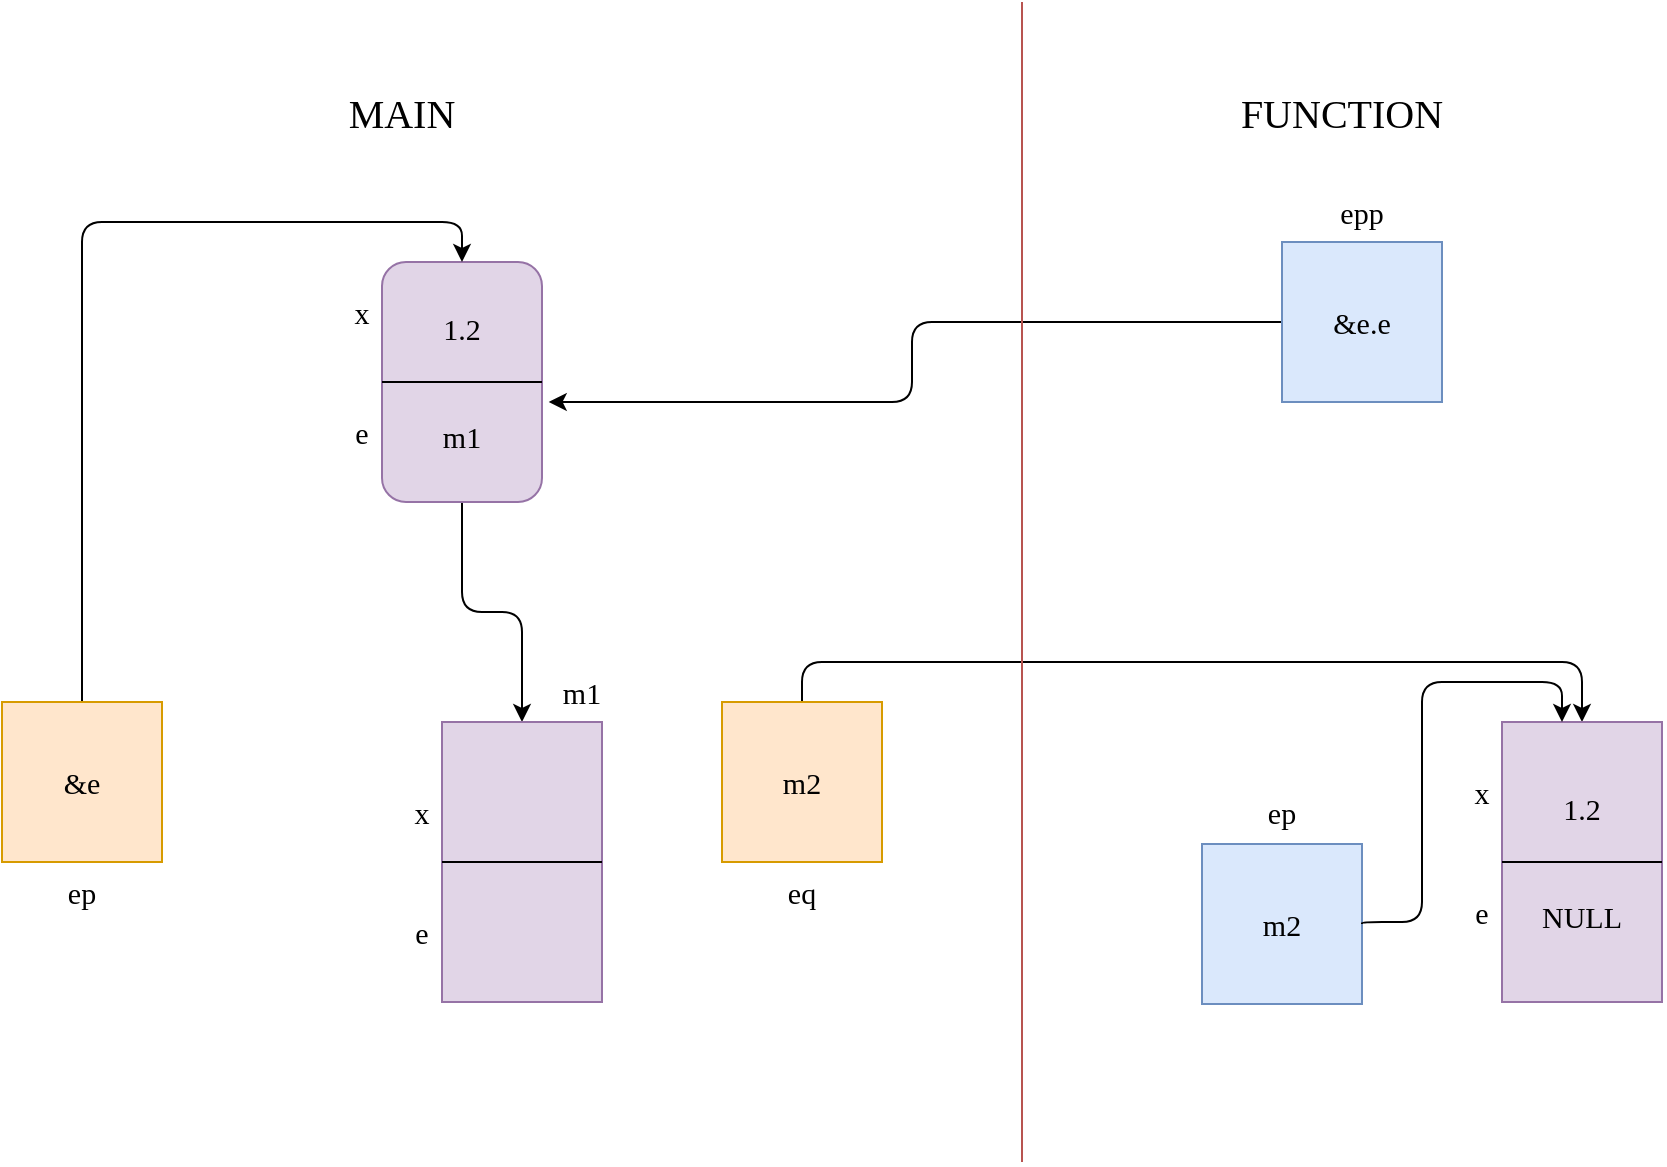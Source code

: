 <mxfile version="16.3.0" type="github">
  <diagram id="u4Vl3C-f084-R6Kv2Fyf" name="Page-1">
    <mxGraphModel dx="2487" dy="748" grid="1" gridSize="10" guides="1" tooltips="1" connect="1" arrows="1" fold="1" page="1" pageScale="1" pageWidth="1169" pageHeight="827" math="0" shadow="0">
      <root>
        <mxCell id="0" />
        <mxCell id="1" parent="0" />
        <mxCell id="aHqvoeCw4b35DwsL77ik-18" style="edgeStyle=orthogonalEdgeStyle;rounded=1;orthogonalLoop=1;jettySize=auto;html=1;exitX=0.5;exitY=1;exitDx=0;exitDy=0;entryX=0.5;entryY=0;entryDx=0;entryDy=0;fontFamily=Times New Roman;fontSize=15;" edge="1" parent="1" source="aHqvoeCw4b35DwsL77ik-1" target="aHqvoeCw4b35DwsL77ik-9">
          <mxGeometry relative="1" as="geometry">
            <Array as="points">
              <mxPoint x="-520" y="325" />
              <mxPoint x="-490" y="325" />
            </Array>
          </mxGeometry>
        </mxCell>
        <mxCell id="aHqvoeCw4b35DwsL77ik-1" value="&lt;font style=&quot;font-size: 15px&quot; face=&quot;Times New Roman&quot;&gt;1.2&lt;br&gt;&lt;br&gt;&lt;br&gt;m1&lt;/font&gt;" style="rounded=1;whiteSpace=wrap;html=1;fillColor=#e1d5e7;strokeColor=#9673a6;" vertex="1" parent="1">
          <mxGeometry x="-560" y="150" width="80" height="120" as="geometry" />
        </mxCell>
        <mxCell id="aHqvoeCw4b35DwsL77ik-6" value="" style="endArrow=none;html=1;rounded=0;entryX=1;entryY=0.5;entryDx=0;entryDy=0;exitX=0;exitY=0.5;exitDx=0;exitDy=0;" edge="1" parent="1" source="aHqvoeCw4b35DwsL77ik-1" target="aHqvoeCw4b35DwsL77ik-1">
          <mxGeometry width="50" height="50" relative="1" as="geometry">
            <mxPoint x="-530" y="240" as="sourcePoint" />
            <mxPoint x="-480" y="190" as="targetPoint" />
          </mxGeometry>
        </mxCell>
        <mxCell id="aHqvoeCw4b35DwsL77ik-19" style="edgeStyle=orthogonalEdgeStyle;orthogonalLoop=1;jettySize=auto;html=1;exitX=0.5;exitY=0;exitDx=0;exitDy=0;entryX=0.5;entryY=0;entryDx=0;entryDy=0;fontFamily=Times New Roman;fontSize=15;rounded=1;" edge="1" parent="1" source="aHqvoeCw4b35DwsL77ik-7" target="aHqvoeCw4b35DwsL77ik-1">
          <mxGeometry relative="1" as="geometry" />
        </mxCell>
        <mxCell id="aHqvoeCw4b35DwsL77ik-7" value="&amp;amp;e" style="whiteSpace=wrap;html=1;aspect=fixed;fontFamily=Times New Roman;fontSize=15;fillColor=#ffe6cc;strokeColor=#d79b00;" vertex="1" parent="1">
          <mxGeometry x="-750" y="370" width="80" height="80" as="geometry" />
        </mxCell>
        <mxCell id="aHqvoeCw4b35DwsL77ik-9" value="" style="rounded=0;whiteSpace=wrap;html=1;fontFamily=Times New Roman;fontSize=15;fillColor=#e1d5e7;strokeColor=#9673a6;" vertex="1" parent="1">
          <mxGeometry x="-530" y="380" width="80" height="140" as="geometry" />
        </mxCell>
        <mxCell id="aHqvoeCw4b35DwsL77ik-12" value="" style="endArrow=none;html=1;rounded=0;fontFamily=Times New Roman;fontSize=15;entryX=1;entryY=0.5;entryDx=0;entryDy=0;exitX=0;exitY=0.5;exitDx=0;exitDy=0;" edge="1" parent="1" source="aHqvoeCw4b35DwsL77ik-9" target="aHqvoeCw4b35DwsL77ik-9">
          <mxGeometry width="50" height="50" relative="1" as="geometry">
            <mxPoint x="-520" y="460" as="sourcePoint" />
            <mxPoint x="-470" y="410" as="targetPoint" />
          </mxGeometry>
        </mxCell>
        <mxCell id="aHqvoeCw4b35DwsL77ik-15" value="ep" style="text;html=1;strokeColor=none;fillColor=none;align=center;verticalAlign=middle;whiteSpace=wrap;rounded=0;fontFamily=Times New Roman;fontSize=15;" vertex="1" parent="1">
          <mxGeometry x="-740" y="450" width="60" height="30" as="geometry" />
        </mxCell>
        <mxCell id="aHqvoeCw4b35DwsL77ik-17" value="m1" style="text;html=1;strokeColor=none;fillColor=none;align=center;verticalAlign=middle;whiteSpace=wrap;rounded=0;fontFamily=Times New Roman;fontSize=15;" vertex="1" parent="1">
          <mxGeometry x="-490" y="350" width="60" height="30" as="geometry" />
        </mxCell>
        <mxCell id="aHqvoeCw4b35DwsL77ik-20" value="x" style="text;html=1;strokeColor=none;fillColor=none;align=center;verticalAlign=middle;whiteSpace=wrap;rounded=0;fontFamily=Times New Roman;fontSize=15;" vertex="1" parent="1">
          <mxGeometry x="-600" y="160" width="60" height="30" as="geometry" />
        </mxCell>
        <mxCell id="aHqvoeCw4b35DwsL77ik-21" value="e" style="text;html=1;strokeColor=none;fillColor=none;align=center;verticalAlign=middle;whiteSpace=wrap;rounded=0;fontFamily=Times New Roman;fontSize=15;" vertex="1" parent="1">
          <mxGeometry x="-600" y="220" width="60" height="30" as="geometry" />
        </mxCell>
        <mxCell id="aHqvoeCw4b35DwsL77ik-22" value="x" style="text;html=1;strokeColor=none;fillColor=none;align=center;verticalAlign=middle;whiteSpace=wrap;rounded=0;fontFamily=Times New Roman;fontSize=15;" vertex="1" parent="1">
          <mxGeometry x="-570" y="410" width="60" height="30" as="geometry" />
        </mxCell>
        <mxCell id="aHqvoeCw4b35DwsL77ik-23" value="e" style="text;html=1;strokeColor=none;fillColor=none;align=center;verticalAlign=middle;whiteSpace=wrap;rounded=0;fontFamily=Times New Roman;fontSize=15;" vertex="1" parent="1">
          <mxGeometry x="-570" y="470" width="60" height="30" as="geometry" />
        </mxCell>
        <mxCell id="aHqvoeCw4b35DwsL77ik-39" style="edgeStyle=orthogonalEdgeStyle;rounded=1;orthogonalLoop=1;jettySize=auto;html=1;exitX=0.5;exitY=0;exitDx=0;exitDy=0;entryX=0.5;entryY=0;entryDx=0;entryDy=0;fontFamily=Times New Roman;fontSize=15;" edge="1" parent="1" source="aHqvoeCw4b35DwsL77ik-30" target="aHqvoeCw4b35DwsL77ik-35">
          <mxGeometry relative="1" as="geometry" />
        </mxCell>
        <mxCell id="aHqvoeCw4b35DwsL77ik-30" value="m2" style="whiteSpace=wrap;html=1;aspect=fixed;fontFamily=Times New Roman;fontSize=15;fillColor=#ffe6cc;strokeColor=#d79b00;" vertex="1" parent="1">
          <mxGeometry x="-390" y="370" width="80" height="80" as="geometry" />
        </mxCell>
        <mxCell id="aHqvoeCw4b35DwsL77ik-31" value="eq" style="text;html=1;strokeColor=none;fillColor=none;align=center;verticalAlign=middle;whiteSpace=wrap;rounded=0;fontFamily=Times New Roman;fontSize=15;" vertex="1" parent="1">
          <mxGeometry x="-380" y="450" width="60" height="30" as="geometry" />
        </mxCell>
        <mxCell id="aHqvoeCw4b35DwsL77ik-34" style="edgeStyle=orthogonalEdgeStyle;rounded=1;orthogonalLoop=1;jettySize=auto;html=1;exitX=0;exitY=0.5;exitDx=0;exitDy=0;entryX=1.042;entryY=0.583;entryDx=0;entryDy=0;entryPerimeter=0;fontFamily=Times New Roman;fontSize=15;" edge="1" parent="1" source="aHqvoeCw4b35DwsL77ik-32" target="aHqvoeCw4b35DwsL77ik-1">
          <mxGeometry relative="1" as="geometry" />
        </mxCell>
        <mxCell id="aHqvoeCw4b35DwsL77ik-32" value="&amp;amp;e.e" style="whiteSpace=wrap;html=1;aspect=fixed;fontFamily=Times New Roman;fontSize=15;fillColor=#dae8fc;strokeColor=#6c8ebf;" vertex="1" parent="1">
          <mxGeometry x="-110" y="140" width="80" height="80" as="geometry" />
        </mxCell>
        <mxCell id="aHqvoeCw4b35DwsL77ik-33" value="epp" style="text;html=1;strokeColor=none;fillColor=none;align=center;verticalAlign=middle;whiteSpace=wrap;rounded=0;fontFamily=Times New Roman;fontSize=15;" vertex="1" parent="1">
          <mxGeometry x="-100" y="110" width="60" height="30" as="geometry" />
        </mxCell>
        <mxCell id="aHqvoeCw4b35DwsL77ik-35" value="1.2&lt;br&gt;&lt;br&gt;&lt;br&gt;NULL" style="rounded=0;whiteSpace=wrap;html=1;fontFamily=Times New Roman;fontSize=15;fillColor=#e1d5e7;strokeColor=#9673a6;" vertex="1" parent="1">
          <mxGeometry y="380" width="80" height="140" as="geometry" />
        </mxCell>
        <mxCell id="aHqvoeCw4b35DwsL77ik-36" value="" style="endArrow=none;html=1;rounded=0;fontFamily=Times New Roman;fontSize=15;entryX=1;entryY=0.5;entryDx=0;entryDy=0;exitX=0;exitY=0.5;exitDx=0;exitDy=0;" edge="1" source="aHqvoeCw4b35DwsL77ik-35" target="aHqvoeCw4b35DwsL77ik-35" parent="1">
          <mxGeometry width="50" height="50" relative="1" as="geometry">
            <mxPoint x="10" y="460" as="sourcePoint" />
            <mxPoint x="60" y="410" as="targetPoint" />
          </mxGeometry>
        </mxCell>
        <mxCell id="aHqvoeCw4b35DwsL77ik-37" value="m2" style="whiteSpace=wrap;html=1;aspect=fixed;fontFamily=Times New Roman;fontSize=15;fillColor=#dae8fc;strokeColor=#6c8ebf;" vertex="1" parent="1">
          <mxGeometry x="-150" y="441" width="80" height="80" as="geometry" />
        </mxCell>
        <mxCell id="aHqvoeCw4b35DwsL77ik-40" style="edgeStyle=orthogonalEdgeStyle;rounded=1;orthogonalLoop=1;jettySize=auto;html=1;exitX=1;exitY=0.5;exitDx=0;exitDy=0;fontFamily=Times New Roman;fontSize=15;" edge="1" parent="1" source="aHqvoeCw4b35DwsL77ik-37">
          <mxGeometry relative="1" as="geometry">
            <mxPoint x="30" y="380" as="targetPoint" />
            <Array as="points">
              <mxPoint x="-70" y="480" />
              <mxPoint x="-40" y="480" />
              <mxPoint x="-40" y="360" />
              <mxPoint x="30" y="360" />
            </Array>
          </mxGeometry>
        </mxCell>
        <mxCell id="aHqvoeCw4b35DwsL77ik-38" value="ep" style="text;html=1;strokeColor=none;fillColor=none;align=center;verticalAlign=middle;whiteSpace=wrap;rounded=0;fontFamily=Times New Roman;fontSize=15;" vertex="1" parent="1">
          <mxGeometry x="-140" y="410" width="60" height="30" as="geometry" />
        </mxCell>
        <mxCell id="aHqvoeCw4b35DwsL77ik-41" value="&lt;font style=&quot;font-size: 20px&quot;&gt;MAIN&lt;/font&gt;" style="text;html=1;strokeColor=none;fillColor=none;align=center;verticalAlign=middle;whiteSpace=wrap;rounded=0;fontFamily=Times New Roman;fontSize=15;" vertex="1" parent="1">
          <mxGeometry x="-580" y="60" width="60" height="30" as="geometry" />
        </mxCell>
        <mxCell id="aHqvoeCw4b35DwsL77ik-42" value="&lt;font style=&quot;font-size: 20px&quot;&gt;FUNCTION&lt;/font&gt;" style="text;html=1;strokeColor=none;fillColor=none;align=center;verticalAlign=middle;whiteSpace=wrap;rounded=0;fontFamily=Times New Roman;fontSize=15;" vertex="1" parent="1">
          <mxGeometry x="-110" y="60" width="60" height="30" as="geometry" />
        </mxCell>
        <mxCell id="aHqvoeCw4b35DwsL77ik-43" value="" style="endArrow=none;html=1;rounded=1;fontFamily=Times New Roman;fontSize=20;fillColor=#f8cecc;strokeColor=#b85450;" edge="1" parent="1">
          <mxGeometry width="50" height="50" relative="1" as="geometry">
            <mxPoint x="-240" y="600" as="sourcePoint" />
            <mxPoint x="-240" y="20" as="targetPoint" />
          </mxGeometry>
        </mxCell>
        <mxCell id="aHqvoeCw4b35DwsL77ik-44" value="x" style="text;html=1;strokeColor=none;fillColor=none;align=center;verticalAlign=middle;whiteSpace=wrap;rounded=0;fontFamily=Times New Roman;fontSize=15;" vertex="1" parent="1">
          <mxGeometry x="-40" y="400" width="60" height="30" as="geometry" />
        </mxCell>
        <mxCell id="aHqvoeCw4b35DwsL77ik-45" value="e" style="text;html=1;strokeColor=none;fillColor=none;align=center;verticalAlign=middle;whiteSpace=wrap;rounded=0;fontFamily=Times New Roman;fontSize=15;" vertex="1" parent="1">
          <mxGeometry x="-40" y="460" width="60" height="30" as="geometry" />
        </mxCell>
      </root>
    </mxGraphModel>
  </diagram>
</mxfile>

